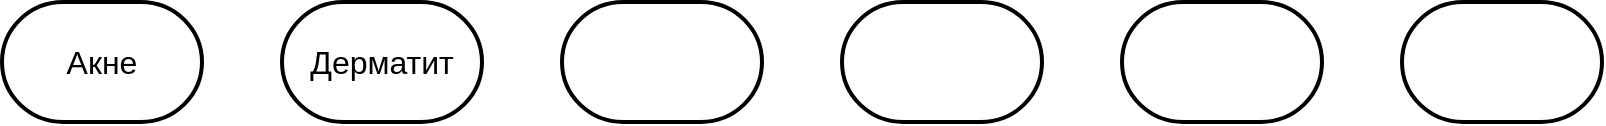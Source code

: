 <mxfile type="github" version="12.1.9" pages="1">
  <diagram id="rvXx9JwLdrE04M0KB4S3" name="Page-1">
    <mxGraphModel grid="1" dx="3118" dy="466" gridSize="10" guides="1" tooltips="1" connect="1" arrows="1" fold="1" page="1" pageScale="1" pageWidth="2336" pageHeight="1654" math="0" shadow="0">
      <root>
        <mxCell id="0"/>
        <mxCell id="1" parent="0"/>
        <mxCell id="hYaq0uTZQcr8mzzm78UU-1" value="" parent="1" vertex="1" style="strokeWidth=2;html=1;shape=mxgraph.flowchart.terminator;whiteSpace=wrap;fontSize=16;">
          <mxGeometry as="geometry" height="60" width="100" y="20" x="520"/>
        </mxCell>
        <mxCell id="hYaq0uTZQcr8mzzm78UU-2" value="Акне" parent="1" vertex="1" style="strokeWidth=2;html=1;shape=mxgraph.flowchart.terminator;whiteSpace=wrap;fontSize=16;">
          <mxGeometry as="geometry" height="60" width="100" y="20" x="-40"/>
        </mxCell>
        <mxCell id="hYaq0uTZQcr8mzzm78UU-3" value="Дерматит" parent="1" vertex="1" style="strokeWidth=2;html=1;shape=mxgraph.flowchart.terminator;whiteSpace=wrap;fontSize=16;">
          <mxGeometry as="geometry" height="60" width="100" y="20" x="100"/>
        </mxCell>
        <mxCell id="hYaq0uTZQcr8mzzm78UU-4" value="" parent="1" vertex="1" style="strokeWidth=2;html=1;shape=mxgraph.flowchart.terminator;whiteSpace=wrap;fontSize=16;">
          <mxGeometry as="geometry" height="60" width="100" y="20" x="240"/>
        </mxCell>
        <mxCell id="hYaq0uTZQcr8mzzm78UU-5" value="" parent="1" vertex="1" style="strokeWidth=2;html=1;shape=mxgraph.flowchart.terminator;whiteSpace=wrap;fontSize=16;">
          <mxGeometry as="geometry" height="60" width="100" y="20" x="380"/>
        </mxCell>
        <mxCell id="hYaq0uTZQcr8mzzm78UU-6" value="" parent="1" vertex="1" style="strokeWidth=2;html=1;shape=mxgraph.flowchart.terminator;whiteSpace=wrap;fontSize=16;">
          <mxGeometry as="geometry" height="60" width="100" y="20" x="660"/>
        </mxCell>
      </root>
    </mxGraphModel>
  </diagram>
</mxfile>
